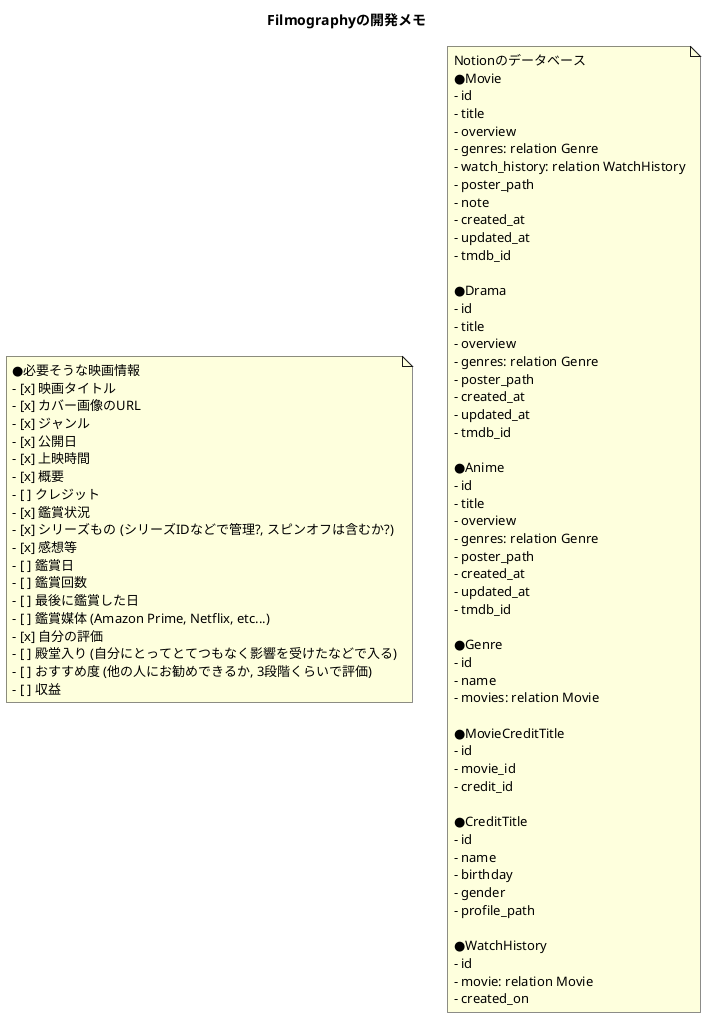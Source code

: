 @startuml fig_development_memo
title Filmographyの開発メモ

note as Idea
  ●必要そうな映画情報
  - [x] 映画タイトル
  - [x] カバー画像のURL
  - [x] ジャンル
  - [x] 公開日
  - [x] 上映時間
  - [x] 概要
  - [ ] クレジット
  - [x] 鑑賞状況
  - [x] シリーズもの (シリーズIDなどで管理?, スピンオフは含むか?)
  - [x] 感想等
  - [ ] 鑑賞日
  - [ ] 鑑賞回数
  - [ ] 最後に鑑賞した日
  - [ ] 鑑賞媒体 (Amazon Prime, Netflix, etc...)
  - [x] 自分の評価
  - [ ] 殿堂入り (自分にとってとてつもなく影響を受けたなどで入る)
  - [ ] おすすめ度 (他の人にお勧めできるか, 3段階くらいで評価)
  - [ ] 収益
end note


note as Database
  Notionのデータベース
  ●Movie
  - id
  - title
  - overview
  - genres: relation Genre
  - watch_history: relation WatchHistory
  - poster_path
  - note
  - created_at
  - updated_at
  - tmdb_id

  ●Drama
  - id
  - title
  - overview
  - genres: relation Genre
  - poster_path
  - created_at
  - updated_at
  - tmdb_id

  ●Anime
  - id
  - title
  - overview
  - genres: relation Genre
  - poster_path
  - created_at
  - updated_at
  - tmdb_id

  ●Genre
  - id
  - name
  - movies: relation Movie

  ●MovieCreditTitle
  - id
  - movie_id
  - credit_id

  ●CreditTitle
  - id
  - name
  - birthday
  - gender
  - profile_path

  ●WatchHistory
  - id
  - movie: relation Movie
  - created_on
end note

@enduml
